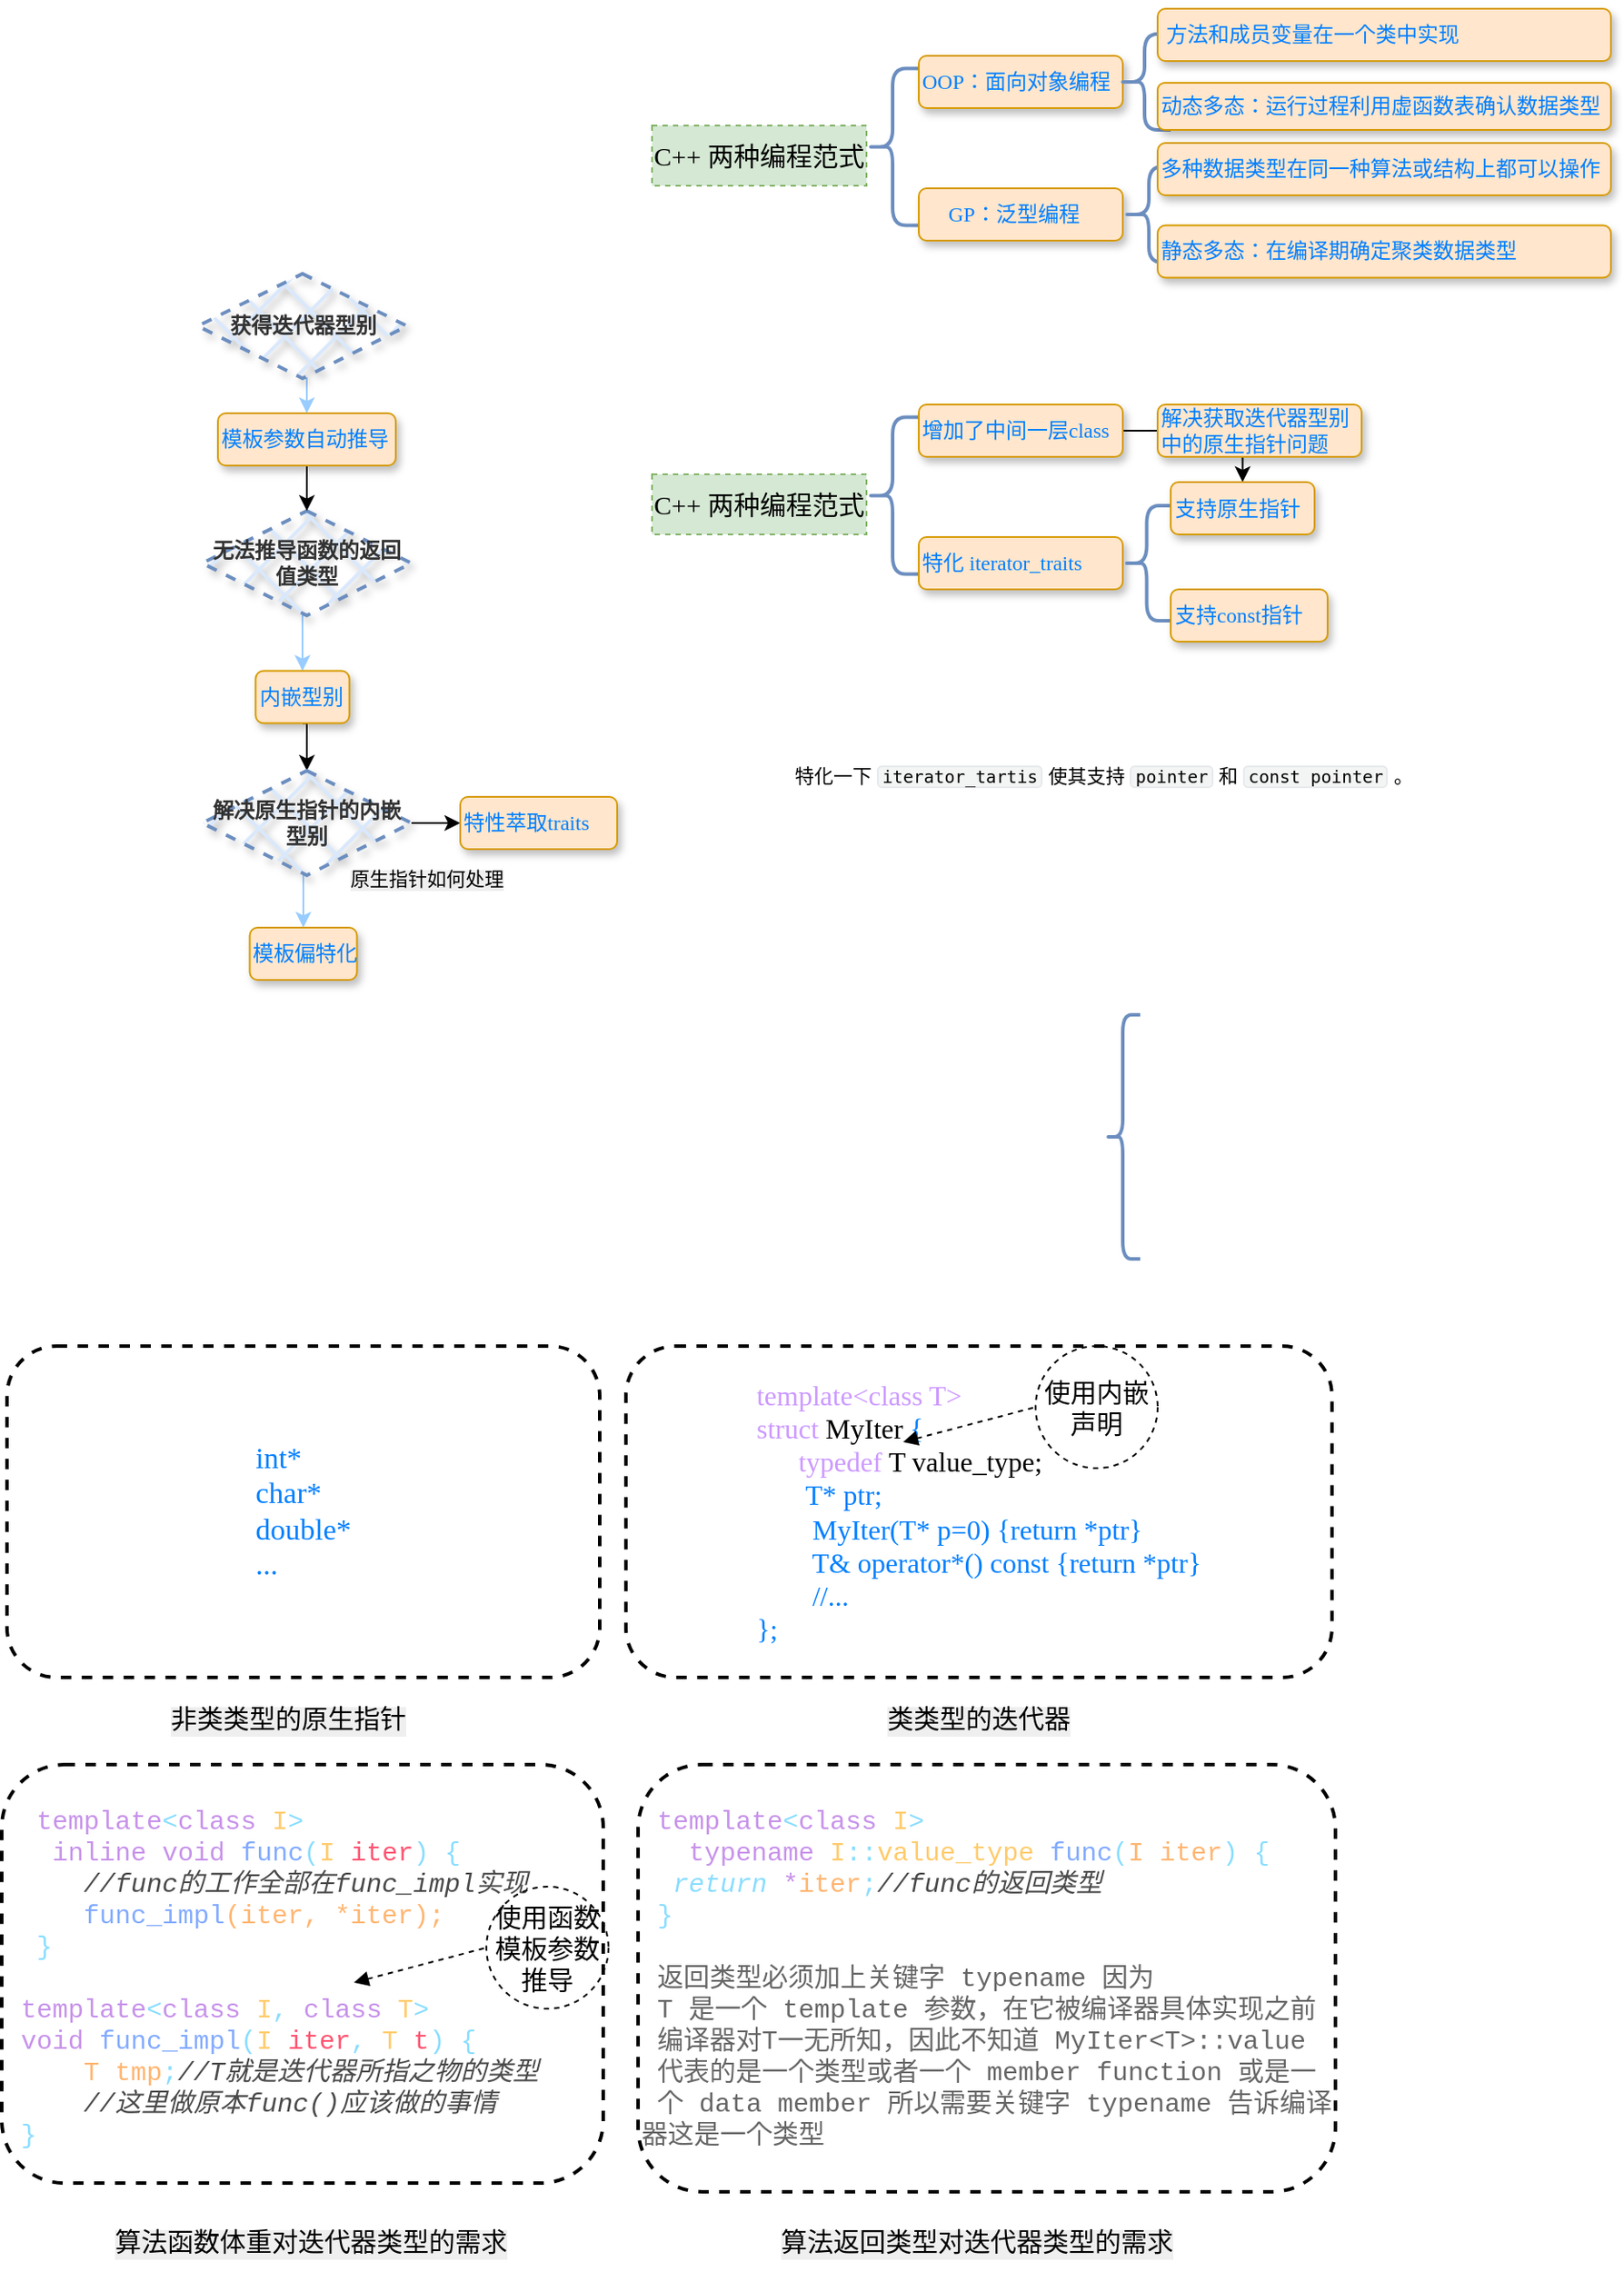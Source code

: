 <mxfile version="14.1.1" type="github">
  <diagram id="Ph6nvh0KX0OQH2NLPqCL" name="Page-1">
    <mxGraphModel dx="788" dy="1600" grid="1" gridSize="10" guides="1" tooltips="1" connect="1" arrows="1" fold="1" page="1" pageScale="1" pageWidth="827" pageHeight="1169" math="0" shadow="0">
      <root>
        <mxCell id="0" />
        <mxCell id="1" parent="0" />
        <mxCell id="s04vDubmSI25b-BMHzst-4" style="edgeStyle=orthogonalEdgeStyle;rounded=0;orthogonalLoop=1;jettySize=auto;html=1;exitX=0.5;exitY=1;exitDx=0;exitDy=0;strokeColor=#99CCFF;entryX=0.5;entryY=0;entryDx=0;entryDy=0;" parent="1" source="s04vDubmSI25b-BMHzst-6" target="s04vDubmSI25b-BMHzst-13" edge="1">
          <mxGeometry relative="1" as="geometry">
            <mxPoint x="193" y="170" as="targetPoint" />
          </mxGeometry>
        </mxCell>
        <mxCell id="s04vDubmSI25b-BMHzst-6" value="&lt;strong style=&quot;box-sizing: border-box; color: rgb(51, 51, 51); font-size: 12px;&quot;&gt;&lt;span class=&quot;md-plain&quot; style=&quot;box-sizing: border-box; font-size: 12px;&quot;&gt;&lt;font face=&quot;Comic Sans MS&quot; style=&quot;font-size: 12px;&quot;&gt;无法推导函数的返回值类型&lt;/font&gt;&lt;/span&gt;&lt;/strong&gt;" style="rhombus;whiteSpace=wrap;html=1;strokeWidth=2;fillWeight=-1;hachureGap=8;fillStyle=cross-hatch;sketch=0;shadow=1;glass=0;fillColor=#dae8fc;dashed=1;strokeColor=#6c8ebf;fontSize=12;" parent="1" vertex="1">
          <mxGeometry x="142" y="41" width="120" height="60" as="geometry" />
        </mxCell>
        <mxCell id="s04vDubmSI25b-BMHzst-11" value="" style="shape=curlyBracket;whiteSpace=wrap;html=1;rounded=1;fillColor=#dae8fc;strokeColor=#6c8ebf;strokeWidth=2;" parent="1" vertex="1">
          <mxGeometry x="660" y="330" width="20" height="140" as="geometry" />
        </mxCell>
        <mxCell id="BNzrlYS9I8KQio5aA35w-13" style="edgeStyle=orthogonalEdgeStyle;rounded=0;orthogonalLoop=1;jettySize=auto;html=1;exitX=0.5;exitY=1;exitDx=0;exitDy=0;entryX=0.5;entryY=0;entryDx=0;entryDy=0;fontSize=14;" parent="1" source="s04vDubmSI25b-BMHzst-13" target="BNzrlYS9I8KQio5aA35w-10" edge="1">
          <mxGeometry relative="1" as="geometry" />
        </mxCell>
        <mxCell id="s04vDubmSI25b-BMHzst-13" value="&lt;font color=&quot;#007fff&quot; face=&quot;Comic Sans MS&quot; style=&quot;font-size: 12px;&quot;&gt;内嵌型别&lt;br style=&quot;font-size: 12px;&quot;&gt;&lt;/font&gt;" style="rounded=1;whiteSpace=wrap;html=1;labelBackgroundColor=none;fontSize=12;fillColor=#ffe6cc;strokeColor=#d79b00;align=left;shadow=1;sketch=0;glass=0;" parent="1" vertex="1">
          <mxGeometry x="172.63" y="132.75" width="53.75" height="30" as="geometry" />
        </mxCell>
        <mxCell id="s04vDubmSI25b-BMHzst-14" value="&lt;span style=&quot;font-family: &amp;#34;courier new&amp;#34; ; font-size: 15px ; background-color: rgb(239 , 239 , 239)&quot;&gt;非类类型的原生指针&lt;/span&gt;" style="text;whiteSpace=wrap;html=1;" parent="1" vertex="1">
          <mxGeometry x="122" y="720" width="142" height="30" as="geometry" />
        </mxCell>
        <mxCell id="s04vDubmSI25b-BMHzst-16" value="&lt;div style=&quot;text-align: left ; font-size: 17px&quot;&gt;&lt;font color=&quot;#007fff&quot; face=&quot;comic sans ms&quot; style=&quot;font-size: 17px&quot;&gt;int*&lt;/font&gt;&lt;/div&gt;&lt;div style=&quot;text-align: left ; font-size: 17px&quot;&gt;&lt;font color=&quot;#007fff&quot; face=&quot;comic sans ms&quot; style=&quot;font-size: 17px&quot;&gt;char*&lt;/font&gt;&lt;/div&gt;&lt;div style=&quot;text-align: left ; font-size: 17px&quot;&gt;&lt;font color=&quot;#007fff&quot; face=&quot;comic sans ms&quot; style=&quot;font-size: 17px&quot;&gt;double*&lt;/font&gt;&lt;/div&gt;&lt;div style=&quot;text-align: left ; font-size: 17px&quot;&gt;&lt;font color=&quot;#007fff&quot; face=&quot;comic sans ms&quot; style=&quot;font-size: 17px&quot;&gt;...&lt;/font&gt;&lt;/div&gt;" style="rounded=1;whiteSpace=wrap;html=1;dashed=1;labelBackgroundColor=none;fontSize=15;fillColor=none;strokeWidth=2;" parent="1" vertex="1">
          <mxGeometry x="30" y="520" width="340" height="190" as="geometry" />
        </mxCell>
        <mxCell id="s04vDubmSI25b-BMHzst-107" value="" style="shape=curlyBracket;whiteSpace=wrap;html=1;rounded=1;fillColor=#dae8fc;strokeColor=#6c8ebf;strokeWidth=2;" parent="1" vertex="1">
          <mxGeometry x="523" y="-12.75" width="30" height="90" as="geometry" />
        </mxCell>
        <mxCell id="s04vDubmSI25b-BMHzst-109" value="&lt;font face=&quot;Comic Sans MS&quot;&gt;C++ 两种编程范式&lt;/font&gt;" style="rounded=0;whiteSpace=wrap;html=1;fillColor=#d5e8d4;strokeColor=#82b366;dashed=1;fontSize=15;" parent="1" vertex="1">
          <mxGeometry x="400" y="20" width="123" height="34.5" as="geometry" />
        </mxCell>
        <mxCell id="s04vDubmSI25b-BMHzst-111" value="&lt;div style=&quot;text-align: left ; font-size: 16px&quot;&gt;&lt;font color=&quot;#cc99ff&quot; face=&quot;Verdana&quot; style=&quot;font-size: 16px&quot;&gt;template&amp;lt;class T&amp;gt;&lt;/font&gt;&lt;/div&gt;&lt;div style=&quot;text-align: left ; font-size: 16px&quot;&gt;&lt;font face=&quot;Verdana&quot; style=&quot;font-size: 16px&quot;&gt;&lt;font color=&quot;#cc99ff&quot; style=&quot;font-size: 16px&quot;&gt;struct&lt;/font&gt;&lt;font color=&quot;#007fff&quot; style=&quot;font-size: 16px&quot;&gt; &lt;/font&gt;MyIter&lt;font color=&quot;#007fff&quot; style=&quot;font-size: 16px&quot;&gt; {&lt;/font&gt;&lt;/font&gt;&lt;/div&gt;&lt;div style=&quot;text-align: left ; font-size: 16px&quot;&gt;&lt;font face=&quot;Verdana&quot; style=&quot;font-size: 16px&quot;&gt;&lt;font color=&quot;#007fff&quot; style=&quot;font-size: 16px&quot;&gt;&amp;nbsp; &amp;nbsp; &amp;nbsp; &lt;/font&gt;&lt;font color=&quot;#cc99ff&quot; style=&quot;font-size: 16px&quot;&gt;typedef&lt;/font&gt;&lt;font color=&quot;#007fff&quot; style=&quot;font-size: 16px&quot;&gt; &lt;/font&gt;T value_type;&lt;/font&gt;&lt;/div&gt;&lt;div style=&quot;text-align: left ; font-size: 16px&quot;&gt;&lt;font color=&quot;#007fff&quot; face=&quot;Verdana&quot; style=&quot;font-size: 16px&quot;&gt;&amp;nbsp; &amp;nbsp; &amp;nbsp; &amp;nbsp;T* ptr;&lt;/font&gt;&lt;/div&gt;&lt;div style=&quot;text-align: left ; font-size: 16px&quot;&gt;&lt;font color=&quot;#007fff&quot; face=&quot;Verdana&quot; style=&quot;font-size: 16px&quot;&gt;&amp;nbsp; &amp;nbsp; &amp;nbsp; &amp;nbsp; MyIter(T* p=0) {return *ptr}&lt;/font&gt;&lt;/div&gt;&lt;div style=&quot;text-align: left ; font-size: 16px&quot;&gt;&lt;font face=&quot;Verdana&quot; style=&quot;font-size: 16px&quot;&gt;&lt;font color=&quot;#007fff&quot; style=&quot;font-size: 16px&quot;&gt;&amp;nbsp; &amp;nbsp; &amp;nbsp; &amp;nbsp; T&amp;amp; operator*() const {return *ptr&lt;/font&gt;&lt;span style=&quot;color: rgb(0 , 127 , 255)&quot;&gt;}&lt;/span&gt;&lt;/font&gt;&lt;/div&gt;&lt;div style=&quot;text-align: left ; font-size: 16px&quot;&gt;&lt;span style=&quot;color: rgb(0 , 127 , 255)&quot;&gt;&lt;font face=&quot;Verdana&quot; style=&quot;font-size: 16px&quot;&gt;&amp;nbsp; &amp;nbsp; &amp;nbsp; &amp;nbsp; //...&lt;/font&gt;&lt;/span&gt;&lt;/div&gt;&lt;div style=&quot;text-align: left ; font-size: 16px&quot;&gt;&lt;font color=&quot;#007fff&quot; face=&quot;Verdana&quot; style=&quot;font-size: 16px&quot;&gt;};&lt;/font&gt;&lt;/div&gt;" style="rounded=1;whiteSpace=wrap;html=1;dashed=1;labelBackgroundColor=none;fontSize=15;fillColor=none;strokeWidth=2;" parent="1" vertex="1">
          <mxGeometry x="385" y="520" width="405" height="190" as="geometry" />
        </mxCell>
        <mxCell id="s04vDubmSI25b-BMHzst-112" value="使用内嵌声明" style="ellipse;whiteSpace=wrap;html=1;dashed=1;strokeColor=#000000;fillColor=none;gradientColor=none;fontSize=15;" parent="1" vertex="1">
          <mxGeometry x="620" y="520" width="70" height="70" as="geometry" />
        </mxCell>
        <mxCell id="s04vDubmSI25b-BMHzst-116" value="" style="endArrow=none;dashed=1;html=1;fontSize=15;startArrow=block;startFill=1;entryX=0;entryY=0.5;entryDx=0;entryDy=0;" parent="1" target="s04vDubmSI25b-BMHzst-112" edge="1">
          <mxGeometry width="50" height="50" relative="1" as="geometry">
            <mxPoint x="544" y="575" as="sourcePoint" />
            <mxPoint x="594" y="525" as="targetPoint" />
          </mxGeometry>
        </mxCell>
        <mxCell id="s04vDubmSI25b-BMHzst-117" value="&lt;font face=&quot;courier new&quot;&gt;&lt;span style=&quot;font-size: 15px ; background-color: rgb(239 , 239 , 239)&quot;&gt;类类型的迭代器&lt;/span&gt;&lt;/font&gt;" style="text;whiteSpace=wrap;html=1;" parent="1" vertex="1">
          <mxGeometry x="533" y="720" width="117" height="30" as="geometry" />
        </mxCell>
        <mxCell id="s04vDubmSI25b-BMHzst-119" value="&lt;div style=&quot;color: rgb(238 , 255 , 255) ; font-family: &amp;#34;menlo&amp;#34; , &amp;#34;monaco&amp;#34; , &amp;#34;courier new&amp;#34; , monospace ; font-size: 15px ; font-style: normal ; font-weight: 400 ; letter-spacing: normal ; text-align: left ; text-indent: 0px ; text-transform: none ; word-spacing: 0px&quot;&gt;&lt;span style=&quot;color: rgb(199 , 146 , 234)&quot;&gt;&amp;nbsp;&amp;nbsp;&lt;/span&gt;&lt;/div&gt;&lt;div style=&quot;color: rgb(238 , 255 , 255) ; font-family: &amp;#34;menlo&amp;#34; , &amp;#34;monaco&amp;#34; , &amp;#34;courier new&amp;#34; , monospace ; font-size: 15px ; font-style: normal ; font-weight: 400 ; letter-spacing: normal ; text-align: left ; text-indent: 0px ; text-transform: none ; word-spacing: 0px&quot;&gt;&lt;span style=&quot;color: rgb(199 , 146 , 234)&quot;&gt;&amp;nbsp; template&lt;/span&gt;&lt;span style=&quot;color: rgb(137 , 221 , 255)&quot;&gt;&amp;lt;&lt;/span&gt;&lt;span style=&quot;color: rgb(199 , 146 , 234)&quot;&gt;class&lt;/span&gt;&lt;span&gt;&amp;nbsp;&lt;/span&gt;&lt;span style=&quot;color: rgb(255 , 203 , 107)&quot;&gt;I&lt;/span&gt;&lt;span style=&quot;color: rgb(137 , 221 , 255)&quot;&gt;&amp;gt;&lt;/span&gt;&lt;/div&gt;&lt;div style=&quot;color: rgb(238 , 255 , 255) ; font-family: &amp;#34;menlo&amp;#34; , &amp;#34;monaco&amp;#34; , &amp;#34;courier new&amp;#34; , monospace ; font-size: 15px ; font-style: normal ; font-weight: 400 ; letter-spacing: normal ; text-align: left ; text-indent: 0px ; text-transform: none ; word-spacing: 0px&quot;&gt;&lt;span style=&quot;color: rgb(199 , 146 , 234)&quot;&gt;&amp;nbsp; &amp;nbsp;inline&lt;/span&gt;&lt;span&gt;&amp;nbsp;&lt;/span&gt;&lt;span style=&quot;color: rgb(199 , 146 , 234)&quot;&gt;void&lt;/span&gt;&lt;span&gt;&amp;nbsp;&lt;/span&gt;&lt;span style=&quot;color: rgb(130 , 170 , 255)&quot;&gt;func&lt;/span&gt;&lt;span style=&quot;color: rgb(137 , 221 , 255)&quot;&gt;(&lt;/span&gt;&lt;span style=&quot;color: rgb(255 , 203 , 107)&quot;&gt;I&lt;/span&gt;&lt;span&gt;&amp;nbsp;&lt;/span&gt;&lt;span style=&quot;color: rgb(255 , 83 , 112)&quot;&gt;iter&lt;/span&gt;&lt;span style=&quot;color: rgb(137 , 221 , 255)&quot;&gt;)&lt;/span&gt;&lt;span&gt;&amp;nbsp;&lt;/span&gt;&lt;span style=&quot;color: rgb(137 , 221 , 255)&quot;&gt;{&lt;/span&gt;&lt;/div&gt;&lt;div style=&quot;color: rgb(238 , 255 , 255) ; font-family: &amp;#34;menlo&amp;#34; , &amp;#34;monaco&amp;#34; , &amp;#34;courier new&amp;#34; , monospace ; font-size: 15px ; font-style: normal ; font-weight: 400 ; letter-spacing: normal ; text-align: left ; text-indent: 0px ; text-transform: none ; word-spacing: 0px&quot;&gt;&lt;span style=&quot;color: rgb(74 , 74 , 74) ; font-style: italic&quot;&gt;&amp;nbsp; &amp;nbsp; &amp;nbsp;//func的工作全部在func_impl实现&lt;/span&gt;&lt;/div&gt;&lt;div style=&quot;font-family: &amp;#34;menlo&amp;#34; , &amp;#34;monaco&amp;#34; , &amp;#34;courier new&amp;#34; , monospace ; font-size: 15px ; font-style: normal ; font-weight: 400 ; letter-spacing: normal ; text-align: left ; text-indent: 0px ; text-transform: none ; word-spacing: 0px&quot;&gt;&lt;span style=&quot;color: rgb(130 , 170 , 255)&quot;&gt;&amp;nbsp; &amp;nbsp; &amp;nbsp;func_impl&lt;/span&gt;&lt;font color=&quot;#ffb570&quot;&gt;(iter,&amp;nbsp;*iter);&lt;/font&gt;&lt;/div&gt;&lt;div style=&quot;color: rgb(238 , 255 , 255) ; font-family: &amp;#34;menlo&amp;#34; , &amp;#34;monaco&amp;#34; , &amp;#34;courier new&amp;#34; , monospace ; font-size: 15px ; font-style: normal ; font-weight: 400 ; letter-spacing: normal ; text-align: left ; text-indent: 0px ; text-transform: none ; word-spacing: 0px&quot;&gt;&lt;span style=&quot;color: rgb(137 , 221 , 255)&quot;&gt;&amp;nbsp; }&lt;/span&gt;&lt;/div&gt;&lt;div style=&quot;color: rgb(238 , 255 , 255) ; font-family: &amp;#34;menlo&amp;#34; , &amp;#34;monaco&amp;#34; , &amp;#34;courier new&amp;#34; , monospace ; font-size: 15px ; font-style: normal ; font-weight: 400 ; letter-spacing: normal ; text-align: left ; text-indent: 0px ; text-transform: none ; word-spacing: 0px&quot;&gt;&lt;span style=&quot;color: rgb(199 , 146 , 234)&quot;&gt;&amp;nbsp;&lt;/span&gt;&lt;/div&gt;&lt;div style=&quot;color: rgb(238 , 255 , 255) ; font-family: &amp;#34;menlo&amp;#34; , &amp;#34;monaco&amp;#34; , &amp;#34;courier new&amp;#34; , monospace ; font-size: 15px ; font-style: normal ; font-weight: 400 ; letter-spacing: normal ; text-align: left ; text-indent: 0px ; text-transform: none ; word-spacing: 0px&quot;&gt;&lt;span style=&quot;color: rgb(199 , 146 , 234)&quot;&gt;&amp;nbsp;template&lt;/span&gt;&lt;span style=&quot;color: rgb(137 , 221 , 255)&quot;&gt;&amp;lt;&lt;/span&gt;&lt;span style=&quot;color: rgb(199 , 146 , 234)&quot;&gt;class&lt;/span&gt;&lt;span&gt;&amp;nbsp;&lt;/span&gt;&lt;span style=&quot;color: rgb(255 , 203 , 107)&quot;&gt;I&lt;/span&gt;&lt;span style=&quot;color: rgb(137 , 221 , 255)&quot;&gt;,&lt;/span&gt;&lt;span&gt;&amp;nbsp;&lt;/span&gt;&lt;span style=&quot;color: rgb(199 , 146 , 234)&quot;&gt;class&lt;/span&gt;&lt;span&gt;&amp;nbsp;&lt;/span&gt;&lt;span style=&quot;color: rgb(255 , 203 , 107)&quot;&gt;T&lt;/span&gt;&lt;span style=&quot;color: rgb(137 , 221 , 255)&quot;&gt;&amp;gt;&lt;/span&gt;&lt;/div&gt;&lt;div style=&quot;color: rgb(238 , 255 , 255) ; font-family: &amp;#34;menlo&amp;#34; , &amp;#34;monaco&amp;#34; , &amp;#34;courier new&amp;#34; , monospace ; font-size: 15px ; font-style: normal ; font-weight: 400 ; letter-spacing: normal ; text-align: left ; text-indent: 0px ; text-transform: none ; word-spacing: 0px&quot;&gt;&lt;span style=&quot;color: rgb(199 , 146 , 234)&quot;&gt;&amp;nbsp;void&lt;/span&gt;&lt;span&gt;&amp;nbsp;&lt;/span&gt;&lt;span style=&quot;color: rgb(130 , 170 , 255)&quot;&gt;func_impl&lt;/span&gt;&lt;span style=&quot;color: rgb(137 , 221 , 255)&quot;&gt;(&lt;/span&gt;&lt;span style=&quot;color: rgb(255 , 203 , 107)&quot;&gt;I&lt;/span&gt;&lt;span&gt;&amp;nbsp;&lt;/span&gt;&lt;span style=&quot;color: rgb(255 , 83 , 112)&quot;&gt;iter&lt;/span&gt;&lt;span style=&quot;color: rgb(137 , 221 , 255)&quot;&gt;,&lt;/span&gt;&lt;span&gt;&amp;nbsp;&lt;/span&gt;&lt;span style=&quot;color: rgb(255 , 203 , 107)&quot;&gt;T&lt;/span&gt;&lt;span&gt;&amp;nbsp;&lt;/span&gt;&lt;span style=&quot;color: rgb(255 , 83 , 112)&quot;&gt;t&lt;/span&gt;&lt;span style=&quot;color: rgb(137 , 221 , 255)&quot;&gt;)&lt;/span&gt;&lt;span&gt;&amp;nbsp;&lt;/span&gt;&lt;span style=&quot;color: rgb(137 , 221 , 255)&quot;&gt;{&lt;/span&gt;&lt;/div&gt;&lt;div style=&quot;font-family: &amp;#34;menlo&amp;#34; , &amp;#34;monaco&amp;#34; , &amp;#34;courier new&amp;#34; , monospace ; font-size: 15px ; font-style: normal ; font-weight: 400 ; letter-spacing: normal ; text-align: left ; text-indent: 0px ; text-transform: none ; word-spacing: 0px&quot;&gt;&lt;font color=&quot;#ffb570&quot;&gt;&amp;nbsp; &amp;nbsp; &amp;nbsp;T tmp&lt;/font&gt;&lt;span style=&quot;color: rgb(137 , 221 , 255)&quot;&gt;;&lt;/span&gt;&lt;span style=&quot;color: rgb(74 , 74 , 74) ; font-style: italic&quot;&gt;//T就是迭代器所指之物的类型&lt;/span&gt;&lt;/div&gt;&lt;div style=&quot;color: rgb(238 , 255 , 255) ; font-family: &amp;#34;menlo&amp;#34; , &amp;#34;monaco&amp;#34; , &amp;#34;courier new&amp;#34; , monospace ; font-size: 15px ; font-style: normal ; font-weight: 400 ; letter-spacing: normal ; text-align: left ; text-indent: 0px ; text-transform: none ; word-spacing: 0px&quot;&gt;&lt;span style=&quot;color: rgb(74 , 74 , 74) ; font-style: italic&quot;&gt;&amp;nbsp; &amp;nbsp; &amp;nbsp;//这里做原本func()应该做的事情&lt;/span&gt;&lt;/div&gt;&lt;div style=&quot;color: rgb(238 , 255 , 255) ; font-family: &amp;#34;menlo&amp;#34; , &amp;#34;monaco&amp;#34; , &amp;#34;courier new&amp;#34; , monospace ; font-size: 15px ; font-style: normal ; font-weight: 400 ; letter-spacing: normal ; text-align: left ; text-indent: 0px ; text-transform: none ; word-spacing: 0px&quot;&gt;&lt;span style=&quot;color: rgb(137 , 221 , 255)&quot;&gt;&amp;nbsp;}&lt;/span&gt;&lt;/div&gt;" style="text;whiteSpace=wrap;html=1;fontSize=15;strokeColor=#000000;dashed=1;strokeWidth=2;rounded=1;" parent="1" vertex="1">
          <mxGeometry x="27" y="760" width="345" height="240" as="geometry" />
        </mxCell>
        <mxCell id="s04vDubmSI25b-BMHzst-120" value="使用函数模板参数推导" style="ellipse;whiteSpace=wrap;html=1;dashed=1;strokeColor=#000000;fillColor=none;gradientColor=none;fontSize=15;" parent="1" vertex="1">
          <mxGeometry x="305" y="830" width="70" height="70" as="geometry" />
        </mxCell>
        <mxCell id="s04vDubmSI25b-BMHzst-121" value="" style="endArrow=none;dashed=1;html=1;fontSize=15;startArrow=block;startFill=1;entryX=0;entryY=0.5;entryDx=0;entryDy=0;" parent="1" target="s04vDubmSI25b-BMHzst-120" edge="1">
          <mxGeometry width="50" height="50" relative="1" as="geometry">
            <mxPoint x="229" y="885" as="sourcePoint" />
            <mxPoint x="279" y="835" as="targetPoint" />
          </mxGeometry>
        </mxCell>
        <mxCell id="s04vDubmSI25b-BMHzst-122" value="&lt;font face=&quot;courier new&quot;&gt;&lt;span style=&quot;font-size: 15px ; background-color: rgb(239 , 239 , 239)&quot;&gt;算法函数体重对迭代器类型的需求&lt;/span&gt;&lt;/font&gt;" style="text;whiteSpace=wrap;html=1;" parent="1" vertex="1">
          <mxGeometry x="89.5" y="1020" width="241" height="30" as="geometry" />
        </mxCell>
        <mxCell id="s04vDubmSI25b-BMHzst-125" value="&lt;div style=&quot;color: rgb(238 , 255 , 255) ; font-family: &amp;#34;menlo&amp;#34; , &amp;#34;monaco&amp;#34; , &amp;#34;courier new&amp;#34; , monospace ; font-size: 15px ; font-style: normal ; font-weight: 400 ; letter-spacing: normal ; text-align: left ; text-indent: 0px ; text-transform: none ; word-spacing: 0px&quot;&gt;&lt;span style=&quot;color: rgb(199 , 146 , 234)&quot;&gt;&amp;nbsp;&lt;/span&gt;&lt;/div&gt;&lt;div style=&quot;color: rgb(238 , 255 , 255) ; font-family: &amp;#34;menlo&amp;#34; , &amp;#34;monaco&amp;#34; , &amp;#34;courier new&amp;#34; , monospace ; font-size: 15px ; font-style: normal ; font-weight: 400 ; letter-spacing: normal ; text-align: left ; text-indent: 0px ; text-transform: none ; word-spacing: 0px&quot;&gt;&lt;span style=&quot;color: rgb(199 , 146 , 234)&quot;&gt;&amp;nbsp;template&lt;/span&gt;&lt;span style=&quot;color: rgb(137 , 221 , 255)&quot;&gt;&amp;lt;&lt;/span&gt;&lt;span style=&quot;color: rgb(199 , 146 , 234)&quot;&gt;class&lt;/span&gt;&lt;span style=&quot;color: rgb(238 , 255 , 255)&quot;&gt;&lt;span&gt;&amp;nbsp;&lt;/span&gt;&lt;/span&gt;&lt;span style=&quot;color: rgb(255 , 203 , 107)&quot;&gt;I&lt;/span&gt;&lt;span style=&quot;color: rgb(137 , 221 , 255)&quot;&gt;&amp;gt;&lt;/span&gt;&lt;/div&gt;&lt;div style=&quot;font-family: &amp;#34;menlo&amp;#34; , &amp;#34;monaco&amp;#34; , &amp;#34;courier new&amp;#34; , monospace ; font-size: 15px ; font-style: normal ; font-weight: 400 ; letter-spacing: normal ; text-align: left ; text-indent: 0px ; text-transform: none ; word-spacing: 0px&quot;&gt;&lt;span style=&quot;color: rgb(199 , 146 , 234)&quot;&gt;&amp;nbsp; &amp;nbsp;typename&lt;/span&gt;&lt;span style=&quot;color: rgb(238 , 255 , 255)&quot;&gt;&lt;span&gt;&amp;nbsp;&lt;/span&gt;&lt;/span&gt;&lt;span style=&quot;color: rgb(255 , 203 , 107)&quot;&gt;I&lt;/span&gt;&lt;span style=&quot;color: rgb(137 , 221 , 255)&quot;&gt;::&lt;/span&gt;&lt;span style=&quot;color: rgb(255 , 203 , 107)&quot;&gt;value_type&lt;/span&gt;&lt;span style=&quot;color: rgb(238 , 255 , 255)&quot;&gt;&lt;span&gt;&amp;nbsp;&lt;/span&gt;&lt;/span&gt;&lt;span style=&quot;color: rgb(130 , 170 , 255)&quot;&gt;func&lt;/span&gt;&lt;span style=&quot;color: rgb(137 , 221 , 255)&quot;&gt;(&lt;/span&gt;&lt;font color=&quot;#ffb570&quot;&gt;I iter&lt;/font&gt;&lt;span style=&quot;color: rgb(137 , 221 , 255)&quot;&gt;)&lt;/span&gt;&lt;span style=&quot;color: rgb(238 , 255 , 255)&quot;&gt;&lt;span&gt;&amp;nbsp;&lt;/span&gt;&lt;/span&gt;&lt;span style=&quot;color: rgb(137 , 221 , 255)&quot;&gt;{&lt;/span&gt;&lt;/div&gt;&lt;div style=&quot;font-family: &amp;#34;menlo&amp;#34; , &amp;#34;monaco&amp;#34; , &amp;#34;courier new&amp;#34; , monospace ; font-size: 15px ; font-style: normal ; font-weight: 400 ; letter-spacing: normal ; text-align: left ; text-indent: 0px ; text-transform: none ; word-spacing: 0px&quot;&gt;&lt;span style=&quot;color: rgb(238 , 255 , 255)&quot;&gt;&lt;/span&gt;&lt;span style=&quot;color: rgb(137 , 221 , 255) ; font-style: italic&quot;&gt;&amp;nbsp; return&lt;/span&gt;&lt;span style=&quot;color: rgb(238 , 255 , 255)&quot;&gt;&lt;span&gt;&amp;nbsp;&lt;/span&gt;&lt;/span&gt;&lt;span style=&quot;color: rgb(199 , 146 , 234)&quot;&gt;*&lt;/span&gt;&lt;font color=&quot;#ffb570&quot;&gt;iter&lt;/font&gt;&lt;span style=&quot;color: rgb(137 , 221 , 255)&quot;&gt;;&lt;/span&gt;&lt;span style=&quot;color: rgb(74 , 74 , 74) ; font-style: italic&quot;&gt;//func的返回类型&lt;/span&gt;&lt;/div&gt;&lt;div style=&quot;color: rgb(238 , 255 , 255) ; font-family: &amp;#34;menlo&amp;#34; , &amp;#34;monaco&amp;#34; , &amp;#34;courier new&amp;#34; , monospace ; font-size: 15px ; font-style: normal ; font-weight: 400 ; letter-spacing: normal ; text-align: left ; text-indent: 0px ; text-transform: none ; word-spacing: 0px&quot;&gt;&lt;span style=&quot;color: rgb(137 , 221 , 255)&quot;&gt;&amp;nbsp;}&lt;/span&gt;&lt;/div&gt;&lt;div style=&quot;color: rgb(238 , 255 , 255) ; font-family: &amp;#34;menlo&amp;#34; , &amp;#34;monaco&amp;#34; , &amp;#34;courier new&amp;#34; , monospace ; font-size: 15px ; font-style: normal ; font-weight: 400 ; letter-spacing: normal ; text-align: left ; text-indent: 0px ; text-transform: none ; word-spacing: 0px&quot;&gt;&lt;span style=&quot;color: rgb(137 , 221 , 255)&quot;&gt;&lt;br&gt;&lt;/span&gt;&lt;/div&gt;&lt;div style=&quot;color: rgb(238 , 255 , 255) ; font-family: &amp;#34;menlo&amp;#34; , &amp;#34;monaco&amp;#34; , &amp;#34;courier new&amp;#34; , monospace ; font-size: 15px ; font-style: normal ; font-weight: 400 ; letter-spacing: normal ; text-align: left ; text-indent: 0px ; text-transform: none ; word-spacing: 0px&quot;&gt;&lt;div style=&quot;color: rgb(0 , 0 , 0)&quot;&gt;&lt;font color=&quot;#666666&quot;&gt;&amp;nbsp;返回类型必须加上关键字 typename 因为&lt;/font&gt;&lt;/div&gt;&lt;div style=&quot;color: rgb(0 , 0 , 0)&quot;&gt;&lt;font color=&quot;#666666&quot;&gt;&amp;nbsp;T 是一个 template 参数，在它被编译器具体实现之前&lt;/font&gt;&lt;/div&gt;&lt;div style=&quot;color: rgb(0 , 0 , 0)&quot;&gt;&lt;font color=&quot;#666666&quot;&gt;&amp;nbsp;编译器对T一无所知，因此不知道&amp;nbsp;MyIter&amp;lt;T&amp;gt;::value&amp;nbsp; &amp;nbsp;代表的是一个类型&lt;/font&gt;&lt;span style=&quot;color: rgb(102 , 102 , 102)&quot;&gt;或者一个 member function 或是一&amp;nbsp; &amp;nbsp;个 data member&amp;nbsp;&lt;/span&gt;&lt;span style=&quot;color: rgb(102 , 102 , 102)&quot;&gt;所以需要关键字 typename 告诉编译 器这是一个类型&lt;/span&gt;&lt;/div&gt;&lt;/div&gt;" style="text;whiteSpace=wrap;html=1;fontSize=15;dashed=1;strokeWidth=2;rounded=1;strokeColor=#000000;" parent="1" vertex="1">
          <mxGeometry x="392" y="760" width="400" height="245" as="geometry" />
        </mxCell>
        <mxCell id="s04vDubmSI25b-BMHzst-128" value="&lt;font face=&quot;courier new&quot;&gt;&lt;span style=&quot;font-size: 15px ; background-color: rgb(239 , 239 , 239)&quot;&gt;算法返回类型对迭代器类型的需求&lt;/span&gt;&lt;/font&gt;" style="text;whiteSpace=wrap;html=1;" parent="1" vertex="1">
          <mxGeometry x="471.5" y="1020" width="241" height="30" as="geometry" />
        </mxCell>
        <mxCell id="BNzrlYS9I8KQio5aA35w-4" style="edgeStyle=orthogonalEdgeStyle;rounded=0;orthogonalLoop=1;jettySize=auto;html=1;exitX=0.5;exitY=1;exitDx=0;exitDy=0;strokeColor=#99CCFF;entryX=0.5;entryY=0;entryDx=0;entryDy=0;" parent="1" source="BNzrlYS9I8KQio5aA35w-5" target="BNzrlYS9I8KQio5aA35w-6" edge="1">
          <mxGeometry relative="1" as="geometry">
            <mxPoint x="199.5" y="5" as="targetPoint" />
          </mxGeometry>
        </mxCell>
        <mxCell id="BNzrlYS9I8KQio5aA35w-5" value="&lt;strong style=&quot;box-sizing: border-box; color: rgb(51, 51, 51); font-size: 12px;&quot;&gt;&lt;span class=&quot;md-plain&quot; style=&quot;box-sizing: border-box; font-size: 12px;&quot;&gt;&lt;font face=&quot;Comic Sans MS&quot; style=&quot;font-size: 12px;&quot;&gt;获得迭代器型别&lt;br style=&quot;font-size: 12px;&quot;&gt;&lt;/font&gt;&lt;/span&gt;&lt;/strong&gt;" style="rhombus;whiteSpace=wrap;html=1;strokeWidth=2;fillWeight=-1;hachureGap=8;fillStyle=cross-hatch;sketch=0;shadow=1;glass=0;fillColor=#dae8fc;dashed=1;strokeColor=#6c8ebf;fontSize=12;" parent="1" vertex="1">
          <mxGeometry x="139.5" y="-95" width="120" height="60" as="geometry" />
        </mxCell>
        <mxCell id="BNzrlYS9I8KQio5aA35w-12" style="edgeStyle=orthogonalEdgeStyle;rounded=0;orthogonalLoop=1;jettySize=auto;html=1;exitX=0.5;exitY=1;exitDx=0;exitDy=0;entryX=0.5;entryY=0;entryDx=0;entryDy=0;fontSize=14;" parent="1" source="BNzrlYS9I8KQio5aA35w-6" target="s04vDubmSI25b-BMHzst-6" edge="1">
          <mxGeometry relative="1" as="geometry" />
        </mxCell>
        <mxCell id="BNzrlYS9I8KQio5aA35w-6" value="&lt;font color=&quot;#007fff&quot; face=&quot;Comic Sans MS&quot; style=&quot;font-size: 12px;&quot;&gt;模板参数自动推导&lt;br style=&quot;font-size: 12px;&quot;&gt;&lt;/font&gt;" style="rounded=1;whiteSpace=wrap;html=1;labelBackgroundColor=none;fontSize=12;fillColor=#ffe6cc;strokeColor=#d79b00;align=left;shadow=1;sketch=0;glass=0;" parent="1" vertex="1">
          <mxGeometry x="151" y="-15" width="102" height="30" as="geometry" />
        </mxCell>
        <mxCell id="BNzrlYS9I8KQio5aA35w-9" style="edgeStyle=orthogonalEdgeStyle;rounded=0;orthogonalLoop=1;jettySize=auto;html=1;exitX=0.5;exitY=1;exitDx=0;exitDy=0;strokeColor=#99CCFF;entryX=0.5;entryY=0;entryDx=0;entryDy=0;" parent="1" source="BNzrlYS9I8KQio5aA35w-10" target="BNzrlYS9I8KQio5aA35w-11" edge="1">
          <mxGeometry relative="1" as="geometry">
            <mxPoint x="202" y="270" as="targetPoint" />
          </mxGeometry>
        </mxCell>
        <mxCell id="BNzrlYS9I8KQio5aA35w-16" value="" style="edgeStyle=orthogonalEdgeStyle;rounded=0;orthogonalLoop=1;jettySize=auto;html=1;fontSize=12;" parent="1" source="BNzrlYS9I8KQio5aA35w-10" target="BNzrlYS9I8KQio5aA35w-15" edge="1">
          <mxGeometry relative="1" as="geometry" />
        </mxCell>
        <mxCell id="BNzrlYS9I8KQio5aA35w-10" value="&lt;strong style=&quot;box-sizing: border-box; color: rgb(51, 51, 51); font-size: 12px;&quot;&gt;&lt;span class=&quot;md-plain&quot; style=&quot;box-sizing: border-box; font-size: 12px;&quot;&gt;&lt;font face=&quot;Comic Sans MS&quot; style=&quot;font-size: 12px;&quot;&gt;解决原生指针的内嵌型别&lt;/font&gt;&lt;/span&gt;&lt;/strong&gt;" style="rhombus;whiteSpace=wrap;html=1;strokeWidth=2;fillWeight=-1;hachureGap=8;fillStyle=cross-hatch;sketch=0;shadow=1;glass=0;fillColor=#dae8fc;dashed=1;strokeColor=#6c8ebf;fontSize=12;" parent="1" vertex="1">
          <mxGeometry x="142" y="190" width="120" height="60" as="geometry" />
        </mxCell>
        <mxCell id="BNzrlYS9I8KQio5aA35w-11" value="&lt;font color=&quot;#007fff&quot; face=&quot;Comic Sans MS&quot; style=&quot;font-size: 12px;&quot;&gt;模板偏特化&lt;br style=&quot;font-size: 12px;&quot;&gt;&lt;/font&gt;" style="rounded=1;whiteSpace=wrap;html=1;labelBackgroundColor=none;fontSize=12;fillColor=#ffe6cc;strokeColor=#d79b00;align=left;shadow=1;sketch=0;glass=0;" parent="1" vertex="1">
          <mxGeometry x="169.25" y="280" width="61.5" height="30" as="geometry" />
        </mxCell>
        <mxCell id="BNzrlYS9I8KQio5aA35w-15" value="&lt;font color=&quot;#007fff&quot; face=&quot;Comic Sans MS&quot; style=&quot;font-size: 12px&quot;&gt;特性萃取traits&lt;br style=&quot;font-size: 12px&quot;&gt;&lt;/font&gt;" style="rounded=1;whiteSpace=wrap;html=1;labelBackgroundColor=none;fontSize=12;fillColor=#ffe6cc;strokeColor=#d79b00;align=left;shadow=1;sketch=0;glass=0;" parent="1" vertex="1">
          <mxGeometry x="290" y="205" width="90" height="30" as="geometry" />
        </mxCell>
        <mxCell id="BNzrlYS9I8KQio5aA35w-17" value="&lt;font face=&quot;courier new&quot; style=&quot;font-size: 11px;&quot;&gt;&lt;span style=&quot;font-size: 11px; background-color: rgb(239, 239, 239);&quot;&gt;原生指针如何处理&lt;/span&gt;&lt;/font&gt;" style="text;whiteSpace=wrap;html=1;fontSize=11;" parent="1" vertex="1">
          <mxGeometry x="224.75" y="239" width="109.25" height="30" as="geometry" />
        </mxCell>
        <mxCell id="_t8mcv2my3elO7ZdnXhT-8" value="" style="edgeStyle=orthogonalEdgeStyle;rounded=0;orthogonalLoop=1;jettySize=auto;html=1;fontSize=11;" parent="1" source="BNzrlYS9I8KQio5aA35w-18" target="_t8mcv2my3elO7ZdnXhT-6" edge="1">
          <mxGeometry relative="1" as="geometry" />
        </mxCell>
        <mxCell id="BNzrlYS9I8KQio5aA35w-18" value="&lt;font color=&quot;#007fff&quot; face=&quot;Comic Sans MS&quot; style=&quot;font-size: 12px&quot;&gt;增加了中间一层class&lt;br style=&quot;font-size: 12px&quot;&gt;&lt;/font&gt;" style="rounded=1;whiteSpace=wrap;html=1;labelBackgroundColor=none;fontSize=12;fillColor=#ffe6cc;strokeColor=#d79b00;align=left;shadow=1;sketch=0;glass=0;" parent="1" vertex="1">
          <mxGeometry x="553" y="-20" width="117" height="30" as="geometry" />
        </mxCell>
        <mxCell id="_t8mcv2my3elO7ZdnXhT-2" value="&lt;font color=&quot;#007fff&quot; face=&quot;Comic Sans MS&quot; style=&quot;font-size: 12px&quot;&gt;解决获取迭代器型别中的原生指针问题&lt;br style=&quot;font-size: 12px&quot;&gt;&lt;/font&gt;" style="rounded=1;whiteSpace=wrap;html=1;labelBackgroundColor=none;fontSize=12;fillColor=#ffe6cc;strokeColor=#d79b00;align=left;shadow=1;sketch=0;glass=0;" parent="1" vertex="1">
          <mxGeometry x="690" y="-20" width="117" height="30" as="geometry" />
        </mxCell>
        <mxCell id="_t8mcv2my3elO7ZdnXhT-3" value="&lt;span class=&quot;md-plain md-expand&quot; style=&quot;box-sizing: border-box&quot;&gt;特化一下 &lt;/span&gt;&lt;span spellcheck=&quot;false&quot; style=&quot;box-sizing: border-box&quot;&gt;&lt;code style=&quot;box-sizing: border-box ; text-align: left ; border: 1px solid rgb(231 , 234 , 237) ; background-color: rgb(243 , 244 , 244) ; border-top-left-radius: 3px ; border-top-right-radius: 3px ; border-bottom-right-radius: 3px ; border-bottom-left-radius: 3px ; padding: 0px 2px ; font-size: 0.9em&quot;&gt;iterator_tartis&lt;/code&gt;&lt;span class=&quot;md-plain&quot; style=&quot;box-sizing: border-box&quot;&gt;  使其支持  &lt;/span&gt;&lt;span spellcheck=&quot;false&quot; style=&quot;box-sizing: border-box&quot;&gt;&lt;code style=&quot;box-sizing: border-box ; text-align: left ; border: 1px solid rgb(231 , 234 , 237) ; background-color: rgb(243 , 244 , 244) ; border-top-left-radius: 3px ; border-top-right-radius: 3px ; border-bottom-right-radius: 3px ; border-bottom-left-radius: 3px ; padding: 0px 2px ; font-size: 0.9em&quot;&gt;pointer&lt;/code&gt;&lt;span class=&quot;md-plain&quot; style=&quot;box-sizing: border-box&quot;&gt;  和  &lt;/span&gt;&lt;span spellcheck=&quot;false&quot; style=&quot;box-sizing: border-box&quot;&gt;&lt;code style=&quot;box-sizing: border-box ; text-align: left ; border: 1px solid rgb(231 , 234 , 237) ; background-color: rgb(243 , 244 , 244) ; border-top-left-radius: 3px ; border-top-right-radius: 3px ; border-bottom-right-radius: 3px ; border-bottom-left-radius: 3px ; padding: 0px 2px ; font-size: 0.9em&quot;&gt;const pointer&lt;/code&gt;&lt;span class=&quot;md-plain md-expand&quot; style=&quot;box-sizing: border-box&quot;&gt; 。&lt;/span&gt;&lt;/span&gt;&lt;/span&gt;&lt;/span&gt;" style="text;whiteSpace=wrap;html=1;fontSize=11;" parent="1" vertex="1">
          <mxGeometry x="480" y="180" width="420" height="25" as="geometry" />
        </mxCell>
        <mxCell id="_t8mcv2my3elO7ZdnXhT-4" value="&lt;font color=&quot;#007fff&quot; face=&quot;Comic Sans MS&quot; style=&quot;font-size: 12px&quot;&gt;特化 iterator_traits&lt;br style=&quot;font-size: 12px&quot;&gt;&lt;/font&gt;" style="rounded=1;whiteSpace=wrap;html=1;labelBackgroundColor=none;fontSize=12;fillColor=#ffe6cc;strokeColor=#d79b00;align=left;shadow=1;sketch=0;glass=0;" parent="1" vertex="1">
          <mxGeometry x="553" y="56" width="117" height="30" as="geometry" />
        </mxCell>
        <mxCell id="_t8mcv2my3elO7ZdnXhT-5" value="" style="shape=curlyBracket;whiteSpace=wrap;html=1;rounded=1;fillColor=#dae8fc;strokeColor=#6c8ebf;strokeWidth=2;" parent="1" vertex="1">
          <mxGeometry x="670" y="38" width="27.5" height="66" as="geometry" />
        </mxCell>
        <mxCell id="_t8mcv2my3elO7ZdnXhT-6" value="&lt;font color=&quot;#007fff&quot; face=&quot;Comic Sans MS&quot; style=&quot;font-size: 12px&quot;&gt;支持原生指针&lt;br style=&quot;font-size: 12px&quot;&gt;&lt;/font&gt;" style="rounded=1;whiteSpace=wrap;html=1;labelBackgroundColor=none;fontSize=12;fillColor=#ffe6cc;strokeColor=#d79b00;align=left;shadow=1;sketch=0;glass=0;" parent="1" vertex="1">
          <mxGeometry x="697.5" y="24.5" width="82.5" height="30" as="geometry" />
        </mxCell>
        <mxCell id="_t8mcv2my3elO7ZdnXhT-7" value="&lt;font color=&quot;#007fff&quot; face=&quot;Comic Sans MS&quot; style=&quot;font-size: 12px&quot;&gt;支持const指针&lt;br style=&quot;font-size: 12px&quot;&gt;&lt;/font&gt;" style="rounded=1;whiteSpace=wrap;html=1;labelBackgroundColor=none;fontSize=12;fillColor=#ffe6cc;strokeColor=#d79b00;align=left;shadow=1;sketch=0;glass=0;" parent="1" vertex="1">
          <mxGeometry x="697.5" y="86" width="90" height="30" as="geometry" />
        </mxCell>
        <mxCell id="Xsz0MHvSW5-IFm0W_X-1-1" value="" style="shape=curlyBracket;whiteSpace=wrap;html=1;rounded=1;fillColor=#dae8fc;strokeColor=#6c8ebf;strokeWidth=2;" vertex="1" parent="1">
          <mxGeometry x="523" y="-212.75" width="30" height="90" as="geometry" />
        </mxCell>
        <mxCell id="Xsz0MHvSW5-IFm0W_X-1-2" value="&lt;font face=&quot;Comic Sans MS&quot;&gt;C++ 两种编程范式&lt;/font&gt;" style="rounded=0;whiteSpace=wrap;html=1;fillColor=#d5e8d4;strokeColor=#82b366;dashed=1;fontSize=15;" vertex="1" parent="1">
          <mxGeometry x="400" y="-180" width="123" height="34.5" as="geometry" />
        </mxCell>
        <mxCell id="Xsz0MHvSW5-IFm0W_X-1-4" value="&lt;font color=&quot;#007fff&quot; face=&quot;Comic Sans MS&quot; style=&quot;font-size: 12px&quot;&gt;OOP：面向对象编程&lt;br style=&quot;font-size: 12px&quot;&gt;&lt;/font&gt;" style="rounded=1;whiteSpace=wrap;html=1;labelBackgroundColor=none;fontSize=12;fillColor=#ffe6cc;strokeColor=#d79b00;align=left;shadow=1;sketch=0;glass=0;" vertex="1" parent="1">
          <mxGeometry x="553" y="-220" width="117" height="30" as="geometry" />
        </mxCell>
        <mxCell id="Xsz0MHvSW5-IFm0W_X-1-6" value="&lt;font color=&quot;#007fff&quot; face=&quot;Comic Sans MS&quot; style=&quot;font-size: 12px&quot;&gt;&amp;nbsp; &amp;nbsp; &amp;nbsp;GP：泛型编程&lt;br style=&quot;font-size: 12px&quot;&gt;&lt;/font&gt;" style="rounded=1;whiteSpace=wrap;html=1;labelBackgroundColor=none;fontSize=12;fillColor=#ffe6cc;strokeColor=#d79b00;align=left;shadow=1;sketch=0;glass=0;" vertex="1" parent="1">
          <mxGeometry x="553" y="-144" width="117" height="30" as="geometry" />
        </mxCell>
        <mxCell id="Xsz0MHvSW5-IFm0W_X-1-10" value="" style="shape=curlyBracket;whiteSpace=wrap;html=1;rounded=1;fillColor=#dae8fc;strokeColor=#6c8ebf;strokeWidth=2;" vertex="1" parent="1">
          <mxGeometry x="670" y="-156.5" width="30" height="55" as="geometry" />
        </mxCell>
        <mxCell id="Xsz0MHvSW5-IFm0W_X-1-11" value="&lt;font color=&quot;#007fff&quot; face=&quot;Comic Sans MS&quot; style=&quot;font-size: 12px&quot;&gt;多种数据类型在同一种算法或结构上都可以操作&lt;br style=&quot;font-size: 12px&quot;&gt;&lt;/font&gt;" style="rounded=1;whiteSpace=wrap;html=1;labelBackgroundColor=none;fontSize=12;fillColor=#ffe6cc;strokeColor=#d79b00;align=left;shadow=1;sketch=0;glass=0;" vertex="1" parent="1">
          <mxGeometry x="690" y="-170" width="260" height="30" as="geometry" />
        </mxCell>
        <mxCell id="Xsz0MHvSW5-IFm0W_X-1-12" value="&lt;font color=&quot;#007fff&quot; face=&quot;Comic Sans MS&quot; style=&quot;font-size: 12px&quot;&gt;静态多态：在编译期确定聚类数据类型&lt;br style=&quot;font-size: 12px&quot;&gt;&lt;/font&gt;" style="rounded=1;whiteSpace=wrap;html=1;labelBackgroundColor=none;fontSize=12;fillColor=#ffe6cc;strokeColor=#d79b00;align=left;shadow=1;sketch=0;glass=0;" vertex="1" parent="1">
          <mxGeometry x="690" y="-122.75" width="260" height="30" as="geometry" />
        </mxCell>
        <mxCell id="Xsz0MHvSW5-IFm0W_X-1-15" value="" style="shape=curlyBracket;whiteSpace=wrap;html=1;rounded=1;fillColor=#dae8fc;strokeColor=#6c8ebf;strokeWidth=2;" vertex="1" parent="1">
          <mxGeometry x="667.5" y="-232.5" width="30" height="55" as="geometry" />
        </mxCell>
        <mxCell id="Xsz0MHvSW5-IFm0W_X-1-13" value="&lt;font color=&quot;#007fff&quot; face=&quot;Comic Sans MS&quot; style=&quot;font-size: 12px&quot;&gt;&amp;nbsp;方法和成员变量在一个类中实现&lt;br style=&quot;font-size: 12px&quot;&gt;&lt;/font&gt;" style="rounded=1;whiteSpace=wrap;html=1;labelBackgroundColor=none;fontSize=12;fillColor=#ffe6cc;strokeColor=#d79b00;align=left;shadow=1;sketch=0;glass=0;" vertex="1" parent="1">
          <mxGeometry x="690" y="-247" width="260" height="30" as="geometry" />
        </mxCell>
        <mxCell id="Xsz0MHvSW5-IFm0W_X-1-14" value="&lt;font color=&quot;#007fff&quot; face=&quot;Comic Sans MS&quot; style=&quot;font-size: 12px&quot;&gt;动态多态：运行过程利用虚函数表确认数据类型&lt;br style=&quot;font-size: 12px&quot;&gt;&lt;/font&gt;" style="rounded=1;whiteSpace=wrap;html=1;labelBackgroundColor=none;fontSize=12;fillColor=#ffe6cc;strokeColor=#d79b00;align=left;shadow=1;sketch=0;glass=0;" vertex="1" parent="1">
          <mxGeometry x="690" y="-204.5" width="260" height="27" as="geometry" />
        </mxCell>
      </root>
    </mxGraphModel>
  </diagram>
</mxfile>
